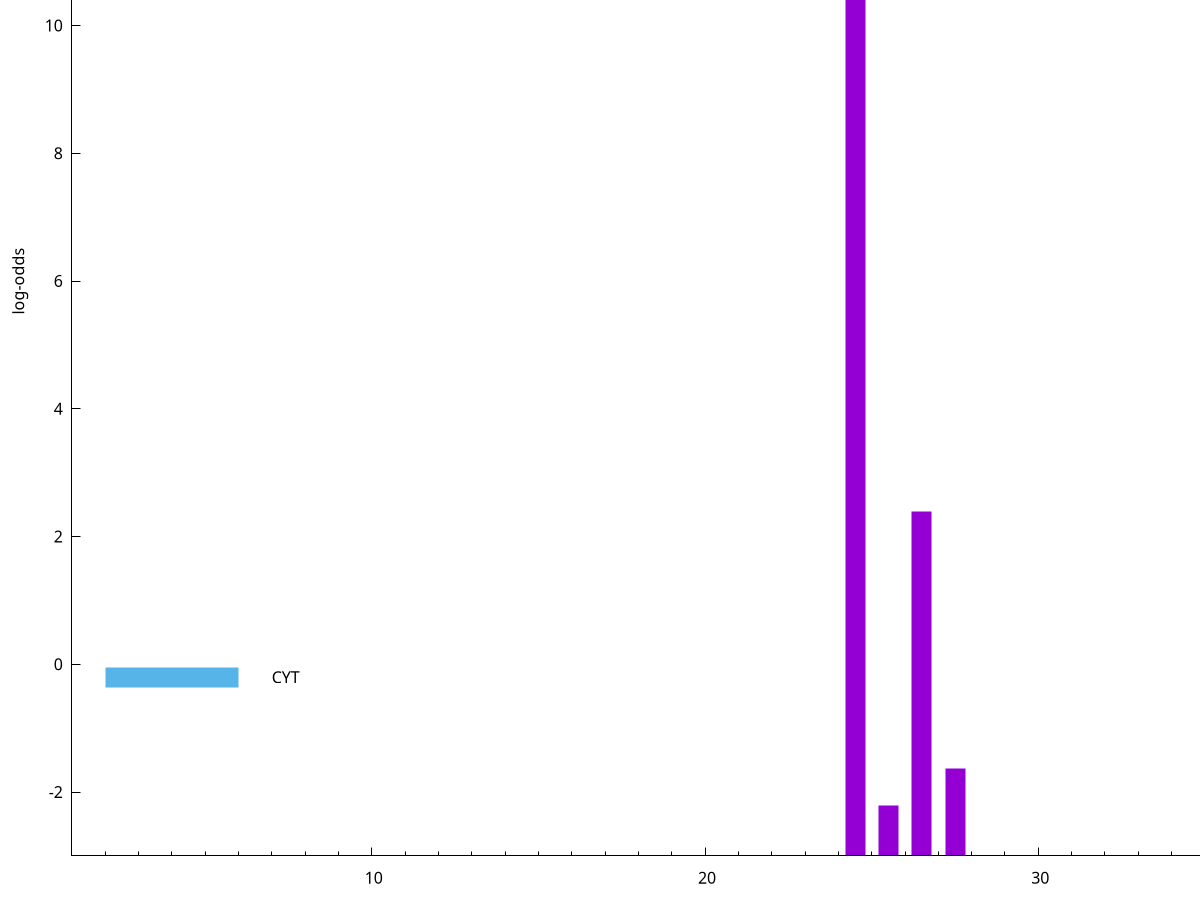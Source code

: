 set title "LipoP predictions for SRR4065689.gff"
set size 2., 1.4
set xrange [1:70] 
set mxtics 10
set yrange [-3:15]
set y2range [0:18]
set ylabel "log-odds"
set term postscript eps color solid "Helvetica" 30
set output "SRR4065689.gff23.eps"
set arrow from 2,10.5 to 6,10.5 nohead lt 1 lw 20
set label "SpI" at 7,10.5
set arrow from 2,-0.200913 to 6,-0.200913 nohead lt 3 lw 20
set label "CYT" at 7,-0.200913
set arrow from 2,10.5 to 6,10.5 nohead lt 1 lw 20
set label "SpI" at 7,10.5
# NOTE: The scores below are the log-odds scores with the threshold
# NOTE: subtracted (a hack to make gnuplot make the histogram all
# NOTE: look nice).
plot "-" axes x1y2 title "" with impulses lt 1 lw 20
24.500000 13.494100
26.500000 5.396530
27.500000 1.367860
25.500000 0.784520
e
exit
